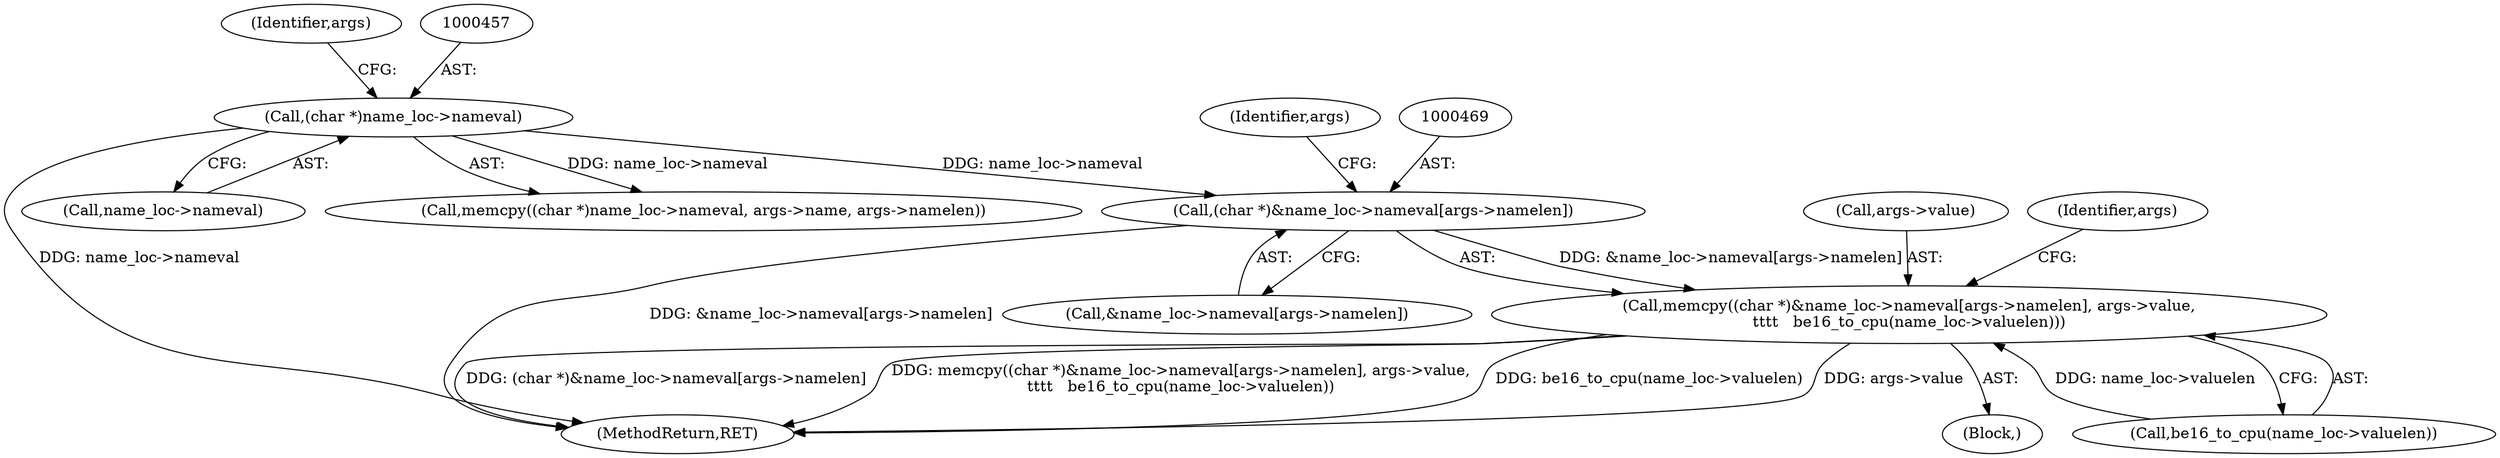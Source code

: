 digraph "0_linux_8275cdd0e7ac550dcce2b3ef6d2fb3b808c1ae59_2@array" {
"1000468" [label="(Call,(char *)&name_loc->nameval[args->namelen])"];
"1000456" [label="(Call,(char *)name_loc->nameval)"];
"1000467" [label="(Call,memcpy((char *)&name_loc->nameval[args->namelen], args->value,\n\t\t\t\t   be16_to_cpu(name_loc->valuelen)))"];
"1000470" [label="(Call,&name_loc->nameval[args->namelen])"];
"1000455" [label="(Call,memcpy((char *)name_loc->nameval, args->name, args->namelen))"];
"1000468" [label="(Call,(char *)&name_loc->nameval[args->namelen])"];
"1000481" [label="(Call,be16_to_cpu(name_loc->valuelen))"];
"1000479" [label="(Identifier,args)"];
"1000478" [label="(Call,args->value)"];
"1000662" [label="(MethodReturn,RET)"];
"1000462" [label="(Identifier,args)"];
"1000458" [label="(Call,name_loc->nameval)"];
"1000432" [label="(Block,)"];
"1000551" [label="(Identifier,args)"];
"1000456" [label="(Call,(char *)name_loc->nameval)"];
"1000467" [label="(Call,memcpy((char *)&name_loc->nameval[args->namelen], args->value,\n\t\t\t\t   be16_to_cpu(name_loc->valuelen)))"];
"1000468" -> "1000467"  [label="AST: "];
"1000468" -> "1000470"  [label="CFG: "];
"1000469" -> "1000468"  [label="AST: "];
"1000470" -> "1000468"  [label="AST: "];
"1000479" -> "1000468"  [label="CFG: "];
"1000468" -> "1000662"  [label="DDG: &name_loc->nameval[args->namelen]"];
"1000468" -> "1000467"  [label="DDG: &name_loc->nameval[args->namelen]"];
"1000456" -> "1000468"  [label="DDG: name_loc->nameval"];
"1000456" -> "1000455"  [label="AST: "];
"1000456" -> "1000458"  [label="CFG: "];
"1000457" -> "1000456"  [label="AST: "];
"1000458" -> "1000456"  [label="AST: "];
"1000462" -> "1000456"  [label="CFG: "];
"1000456" -> "1000662"  [label="DDG: name_loc->nameval"];
"1000456" -> "1000455"  [label="DDG: name_loc->nameval"];
"1000467" -> "1000432"  [label="AST: "];
"1000467" -> "1000481"  [label="CFG: "];
"1000478" -> "1000467"  [label="AST: "];
"1000481" -> "1000467"  [label="AST: "];
"1000551" -> "1000467"  [label="CFG: "];
"1000467" -> "1000662"  [label="DDG: (char *)&name_loc->nameval[args->namelen]"];
"1000467" -> "1000662"  [label="DDG: memcpy((char *)&name_loc->nameval[args->namelen], args->value,\n\t\t\t\t   be16_to_cpu(name_loc->valuelen))"];
"1000467" -> "1000662"  [label="DDG: be16_to_cpu(name_loc->valuelen)"];
"1000467" -> "1000662"  [label="DDG: args->value"];
"1000481" -> "1000467"  [label="DDG: name_loc->valuelen"];
}
